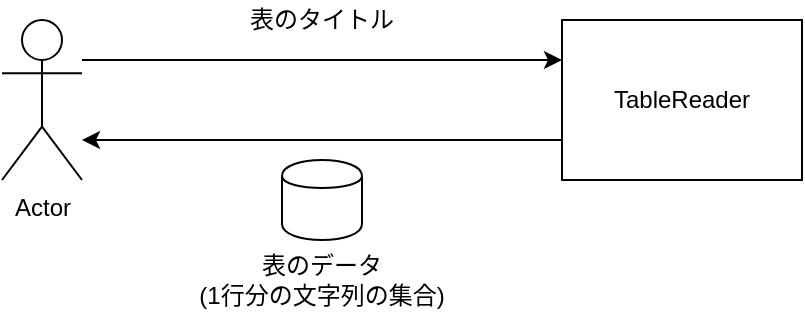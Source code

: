 <mxfile version="12.4.2" type="device" pages="2"><diagram id="sbgvVDMUqzDHsF2gwMwV" name="基本要求"><mxGraphModel dx="1422" dy="832" grid="1" gridSize="10" guides="1" tooltips="1" connect="1" arrows="1" fold="1" page="1" pageScale="1" pageWidth="827" pageHeight="1169" math="0" shadow="0"><root><mxCell id="0"/><mxCell id="1" parent="0"/><mxCell id="GY5HCSjLFOKiRfCBpOgd-4" style="edgeStyle=orthogonalEdgeStyle;rounded=0;orthogonalLoop=1;jettySize=auto;html=1;" edge="1" parent="1" source="GY5HCSjLFOKiRfCBpOgd-1" target="GY5HCSjLFOKiRfCBpOgd-3"><mxGeometry relative="1" as="geometry"><Array as="points"><mxPoint x="300" y="180"/><mxPoint x="300" y="180"/></Array></mxGeometry></mxCell><mxCell id="GY5HCSjLFOKiRfCBpOgd-1" value="Actor" style="shape=umlActor;verticalLabelPosition=bottom;labelBackgroundColor=#ffffff;verticalAlign=top;html=1;" vertex="1" parent="1"><mxGeometry x="160" y="160" width="40" height="80" as="geometry"/></mxCell><mxCell id="GY5HCSjLFOKiRfCBpOgd-7" style="edgeStyle=orthogonalEdgeStyle;rounded=0;orthogonalLoop=1;jettySize=auto;html=1;" edge="1" parent="1" source="GY5HCSjLFOKiRfCBpOgd-3"><mxGeometry relative="1" as="geometry"><mxPoint x="200" y="220" as="targetPoint"/><Array as="points"><mxPoint x="200" y="220"/></Array></mxGeometry></mxCell><mxCell id="GY5HCSjLFOKiRfCBpOgd-3" value="TableReader" style="rounded=0;whiteSpace=wrap;html=1;" vertex="1" parent="1"><mxGeometry x="440" y="160" width="120" height="80" as="geometry"/></mxCell><mxCell id="GY5HCSjLFOKiRfCBpOgd-8" value="" style="shape=cylinder;whiteSpace=wrap;html=1;boundedLbl=1;backgroundOutline=1;" vertex="1" parent="1"><mxGeometry x="300" y="230" width="40" height="40" as="geometry"/></mxCell><mxCell id="GY5HCSjLFOKiRfCBpOgd-9" value="表のデータ&lt;br&gt;(1行分の文字列の集合)" style="text;html=1;strokeColor=none;fillColor=none;align=center;verticalAlign=middle;whiteSpace=wrap;rounded=0;" vertex="1" parent="1"><mxGeometry x="250" y="270" width="140" height="40" as="geometry"/></mxCell><mxCell id="GY5HCSjLFOKiRfCBpOgd-15" value="表のタイトル" style="text;html=1;strokeColor=none;fillColor=none;align=center;verticalAlign=middle;whiteSpace=wrap;rounded=0;" vertex="1" parent="1"><mxGeometry x="280" y="150" width="80" height="20" as="geometry"/></mxCell></root></mxGraphModel></diagram><diagram id="qMEC7owjv2CZinhz6dva" name="ロバスト分析"><mxGraphModel dx="1422" dy="832" grid="1" gridSize="10" guides="1" tooltips="1" connect="1" arrows="1" fold="1" page="1" pageScale="1" pageWidth="827" pageHeight="1169" math="0" shadow="0"><root><mxCell id="e0iCUZZJ3pSpuahqE3Xt-0"/><mxCell id="e0iCUZZJ3pSpuahqE3Xt-1" parent="e0iCUZZJ3pSpuahqE3Xt-0"/><mxCell id="x9CJag7Tle-J0Y1DwC_z-43" value="テーブルの縦方向、横方向のサイズ" style="ellipse;shape=umlEntity;whiteSpace=wrap;html=1;" vertex="1" parent="e0iCUZZJ3pSpuahqE3Xt-1"><mxGeometry x="680" y="560" width="80" height="80" as="geometry"/></mxCell><mxCell id="x9CJag7Tle-J0Y1DwC_z-25" style="edgeStyle=none;rounded=0;orthogonalLoop=1;jettySize=auto;html=1;endArrow=open;endFill=0;endSize=12;" edge="1" parent="e0iCUZZJ3pSpuahqE3Xt-1" source="x9CJag7Tle-J0Y1DwC_z-27" target="x9CJag7Tle-J0Y1DwC_z-30"><mxGeometry relative="1" as="geometry"/></mxCell><mxCell id="x9CJag7Tle-J0Y1DwC_z-26" value="表のタイトル" style="text;html=1;align=center;verticalAlign=middle;resizable=0;points=[];;labelBackgroundColor=#ffffff;" vertex="1" connectable="0" parent="x9CJag7Tle-J0Y1DwC_z-25"><mxGeometry x="-0.226" y="-5" relative="1" as="geometry"><mxPoint x="23" y="-13.79" as="offset"/></mxGeometry></mxCell><mxCell id="x9CJag7Tle-J0Y1DwC_z-27" value="Actor" style="shape=umlActor;verticalLabelPosition=bottom;labelBackgroundColor=#ffffff;verticalAlign=top;html=1;" vertex="1" parent="e0iCUZZJ3pSpuahqE3Xt-1"><mxGeometry x="40" y="160" width="40" height="80" as="geometry"/></mxCell><mxCell id="x9CJag7Tle-J0Y1DwC_z-28" style="edgeStyle=none;rounded=0;orthogonalLoop=1;jettySize=auto;html=1;endArrow=open;endFill=0;endSize=12;" edge="1" parent="e0iCUZZJ3pSpuahqE3Xt-1" source="x9CJag7Tle-J0Y1DwC_z-30" target="x9CJag7Tle-J0Y1DwC_z-35"><mxGeometry relative="1" as="geometry"/></mxCell><mxCell id="x9CJag7Tle-J0Y1DwC_z-29" value="1:表のタイトルの検索" style="text;html=1;align=center;verticalAlign=middle;resizable=0;points=[];;labelBackgroundColor=#ffffff;" vertex="1" connectable="0" parent="x9CJag7Tle-J0Y1DwC_z-28"><mxGeometry x="-0.164" y="-4" relative="1" as="geometry"><mxPoint as="offset"/></mxGeometry></mxCell><mxCell id="x9CJag7Tle-J0Y1DwC_z-30" value="表読出しのI/F" style="shape=umlBoundary;whiteSpace=wrap;html=1;" vertex="1" parent="e0iCUZZJ3pSpuahqE3Xt-1"><mxGeometry x="280" y="160" width="100" height="80" as="geometry"/></mxCell><mxCell id="x9CJag7Tle-J0Y1DwC_z-31" style="edgeStyle=none;rounded=0;orthogonalLoop=1;jettySize=auto;html=1;endArrow=open;endFill=0;endSize=12;" edge="1" parent="e0iCUZZJ3pSpuahqE3Xt-1" source="x9CJag7Tle-J0Y1DwC_z-35" target="x9CJag7Tle-J0Y1DwC_z-36"><mxGeometry relative="1" as="geometry"/></mxCell><mxCell id="x9CJag7Tle-J0Y1DwC_z-32" value="2:表のタイトルのセルの保持" style="text;html=1;align=center;verticalAlign=middle;resizable=0;points=[];;labelBackgroundColor=#ffffff;" vertex="1" connectable="0" parent="x9CJag7Tle-J0Y1DwC_z-31"><mxGeometry x="-0.471" y="1" relative="1" as="geometry"><mxPoint x="44" y="-9" as="offset"/></mxGeometry></mxCell><mxCell id="x9CJag7Tle-J0Y1DwC_z-33" style="edgeStyle=none;rounded=0;orthogonalLoop=1;jettySize=auto;html=1;endArrow=open;endFill=0;endSize=12;" edge="1" parent="e0iCUZZJ3pSpuahqE3Xt-1" source="x9CJag7Tle-J0Y1DwC_z-35" target="x9CJag7Tle-J0Y1DwC_z-41"><mxGeometry relative="1" as="geometry"/></mxCell><mxCell id="x9CJag7Tle-J0Y1DwC_z-34" value="3:表のサイズの取得" style="text;html=1;align=center;verticalAlign=middle;resizable=0;points=[];;labelBackgroundColor=#ffffff;" vertex="1" connectable="0" parent="x9CJag7Tle-J0Y1DwC_z-33"><mxGeometry x="-0.419" relative="1" as="geometry"><mxPoint as="offset"/></mxGeometry></mxCell><mxCell id="x9CJag7Tle-J0Y1DwC_z-35" value="タイトルのセルを取得する" style="ellipse;shape=umlControl;whiteSpace=wrap;html=1;" vertex="1" parent="e0iCUZZJ3pSpuahqE3Xt-1"><mxGeometry x="720" y="40" width="70" height="80" as="geometry"/></mxCell><mxCell id="x9CJag7Tle-J0Y1DwC_z-36" value="タイトルセルの行番号、列番号" style="ellipse;shape=umlEntity;whiteSpace=wrap;html=1;" vertex="1" parent="e0iCUZZJ3pSpuahqE3Xt-1"><mxGeometry x="1000" y="40" width="80" height="80" as="geometry"/></mxCell><mxCell id="x9CJag7Tle-J0Y1DwC_z-37" style="edgeStyle=none;rounded=0;orthogonalLoop=1;jettySize=auto;html=1;endArrow=open;endFill=0;endSize=12;" edge="1" parent="e0iCUZZJ3pSpuahqE3Xt-1" source="x9CJag7Tle-J0Y1DwC_z-41" target="x9CJag7Tle-J0Y1DwC_z-43"><mxGeometry relative="1" as="geometry"/></mxCell><mxCell id="x9CJag7Tle-J0Y1DwC_z-52" value="4.3:表のサイズ&lt;br&gt;(行数、列数)を&lt;br&gt;保持する" style="text;html=1;align=center;verticalAlign=middle;resizable=0;points=[];;labelBackgroundColor=none;" vertex="1" connectable="0" parent="x9CJag7Tle-J0Y1DwC_z-37"><mxGeometry x="-0.33" y="-1" relative="1" as="geometry"><mxPoint x="39.08" y="99.89" as="offset"/></mxGeometry></mxCell><mxCell id="x9CJag7Tle-J0Y1DwC_z-38" style="edgeStyle=none;rounded=0;orthogonalLoop=1;jettySize=auto;html=1;endArrow=open;endFill=0;endSize=12;" edge="1" parent="e0iCUZZJ3pSpuahqE3Xt-1" source="x9CJag7Tle-J0Y1DwC_z-41" target="x9CJag7Tle-J0Y1DwC_z-48"><mxGeometry relative="1" as="geometry"><mxPoint x="696.977" y="443.782" as="targetPoint"/></mxGeometry></mxCell><mxCell id="x9CJag7Tle-J0Y1DwC_z-39" value="5:１行ずつデータを取得する。" style="text;html=1;align=center;verticalAlign=middle;resizable=0;points=[];;labelBackgroundColor=#ffffff;" vertex="1" connectable="0" parent="x9CJag7Tle-J0Y1DwC_z-38"><mxGeometry x="-0.195" relative="1" as="geometry"><mxPoint as="offset"/></mxGeometry></mxCell><mxCell id="x9CJag7Tle-J0Y1DwC_z-40" style="edgeStyle=none;rounded=0;orthogonalLoop=1;jettySize=auto;html=1;endArrow=open;endFill=0;endSize=12;" edge="1" parent="e0iCUZZJ3pSpuahqE3Xt-1" source="x9CJag7Tle-J0Y1DwC_z-41" target="x9CJag7Tle-J0Y1DwC_z-36"><mxGeometry relative="1" as="geometry"/></mxCell><mxCell id="x9CJag7Tle-J0Y1DwC_z-51" value="4.1:タイトルセルの行番号、列番号を参照する" style="text;html=1;align=center;verticalAlign=middle;resizable=0;points=[];;labelBackgroundColor=#ffffff;" vertex="1" connectable="0" parent="x9CJag7Tle-J0Y1DwC_z-40"><mxGeometry x="-0.104" y="-3" relative="1" as="geometry"><mxPoint x="47.15" as="offset"/></mxGeometry></mxCell><mxCell id="x9CJag7Tle-J0Y1DwC_z-56" style="edgeStyle=none;rounded=0;orthogonalLoop=1;jettySize=auto;html=1;endArrow=open;endFill=0;endSize=12;" edge="1" parent="e0iCUZZJ3pSpuahqE3Xt-1" source="x9CJag7Tle-J0Y1DwC_z-41" target="x9CJag7Tle-J0Y1DwC_z-54"><mxGeometry relative="1" as="geometry"/></mxCell><mxCell id="x9CJag7Tle-J0Y1DwC_z-57" value="4.4:表の開始位置を保持する" style="text;html=1;align=center;verticalAlign=middle;resizable=0;points=[];;labelBackgroundColor=#ffffff;" vertex="1" connectable="0" parent="x9CJag7Tle-J0Y1DwC_z-56"><mxGeometry x="0.56" y="-2" relative="1" as="geometry"><mxPoint x="-11.52" y="-20.95" as="offset"/></mxGeometry></mxCell><mxCell id="x9CJag7Tle-J0Y1DwC_z-41" value="表のサイズ(行数、列数)を取得する" style="ellipse;shape=umlControl;whiteSpace=wrap;html=1;" vertex="1" parent="e0iCUZZJ3pSpuahqE3Xt-1"><mxGeometry x="840" y="240" width="70" height="80" as="geometry"/></mxCell><mxCell id="x9CJag7Tle-J0Y1DwC_z-42" style="edgeStyle=none;rounded=0;orthogonalLoop=1;jettySize=auto;html=1;endArrow=open;endFill=0;endSize=12;" edge="1" parent="e0iCUZZJ3pSpuahqE3Xt-1" source="x9CJag7Tle-J0Y1DwC_z-48" target="x9CJag7Tle-J0Y1DwC_z-43"><mxGeometry relative="1" as="geometry"><mxPoint x="718.333" y="468.572" as="sourcePoint"/></mxGeometry></mxCell><mxCell id="x9CJag7Tle-J0Y1DwC_z-60" value="6.2:表のサイズを取得する" style="text;html=1;align=center;verticalAlign=middle;resizable=0;points=[];;labelBackgroundColor=#ffffff;" vertex="1" connectable="0" parent="x9CJag7Tle-J0Y1DwC_z-42"><mxGeometry x="-0.247" y="2" relative="1" as="geometry"><mxPoint x="-65.23" y="-18.33" as="offset"/></mxGeometry></mxCell><mxCell id="x9CJag7Tle-J0Y1DwC_z-44" style="edgeStyle=none;rounded=0;orthogonalLoop=1;jettySize=auto;html=1;endArrow=open;endFill=0;endSize=12;" edge="1" parent="e0iCUZZJ3pSpuahqE3Xt-1" source="x9CJag7Tle-J0Y1DwC_z-41" target="x9CJag7Tle-J0Y1DwC_z-45"><mxGeometry relative="1" as="geometry"><mxPoint x="740" y="230" as="sourcePoint"/></mxGeometry></mxCell><mxCell id="x9CJag7Tle-J0Y1DwC_z-50" value="4.2:タイトルのセルから&lt;br&gt;テーブルの開始位置へのオフセットを&lt;br&gt;取得する" style="text;html=1;align=left;verticalAlign=middle;resizable=0;points=[];;labelBackgroundColor=none;" vertex="1" connectable="0" parent="x9CJag7Tle-J0Y1DwC_z-44"><mxGeometry x="-0.148" relative="1" as="geometry"><mxPoint x="-7.99" y="-28.53" as="offset"/></mxGeometry></mxCell><mxCell id="x9CJag7Tle-J0Y1DwC_z-45" value="テーブルの内容の開始位置&lt;br&gt;(先頭セルへのオフセット)" style="ellipse;shape=umlEntity;whiteSpace=wrap;html=1;" vertex="1" parent="e0iCUZZJ3pSpuahqE3Xt-1"><mxGeometry x="1040" y="360" width="80" height="80" as="geometry"/></mxCell><mxCell id="x9CJag7Tle-J0Y1DwC_z-47" style="edgeStyle=none;rounded=0;orthogonalLoop=1;jettySize=auto;html=1;endArrow=open;endFill=0;endSize=12;" edge="1" parent="e0iCUZZJ3pSpuahqE3Xt-1" source="x9CJag7Tle-J0Y1DwC_z-48" target="x9CJag7Tle-J0Y1DwC_z-30"><mxGeometry relative="1" as="geometry"/></mxCell><mxCell id="x9CJag7Tle-J0Y1DwC_z-58" style="edgeStyle=none;rounded=0;orthogonalLoop=1;jettySize=auto;html=1;endArrow=open;endFill=0;endSize=12;" edge="1" parent="e0iCUZZJ3pSpuahqE3Xt-1" source="x9CJag7Tle-J0Y1DwC_z-48" target="x9CJag7Tle-J0Y1DwC_z-54"><mxGeometry relative="1" as="geometry"/></mxCell><mxCell id="x9CJag7Tle-J0Y1DwC_z-59" value="6.1:表の開始位置を取得する" style="text;html=1;align=center;verticalAlign=middle;resizable=0;points=[];;labelBackgroundColor=#ffffff;" vertex="1" connectable="0" parent="x9CJag7Tle-J0Y1DwC_z-58"><mxGeometry x="-0.318" y="-2" relative="1" as="geometry"><mxPoint x="49.39" y="-13.45" as="offset"/></mxGeometry></mxCell><mxCell id="x9CJag7Tle-J0Y1DwC_z-48" value="表から１行ずつデータを読み出す" style="ellipse;shape=umlControl;whiteSpace=wrap;html=1;" vertex="1" parent="e0iCUZZJ3pSpuahqE3Xt-1"><mxGeometry x="440" y="240" width="70" height="80" as="geometry"/></mxCell><mxCell id="x9CJag7Tle-J0Y1DwC_z-54" value="表の開始位置" style="ellipse;shape=umlEntity;whiteSpace=wrap;html=1;labelBackgroundColor=none;align=center;" vertex="1" parent="e0iCUZZJ3pSpuahqE3Xt-1"><mxGeometry x="680" y="350" width="80" height="80" as="geometry"/></mxCell></root></mxGraphModel></diagram></mxfile>